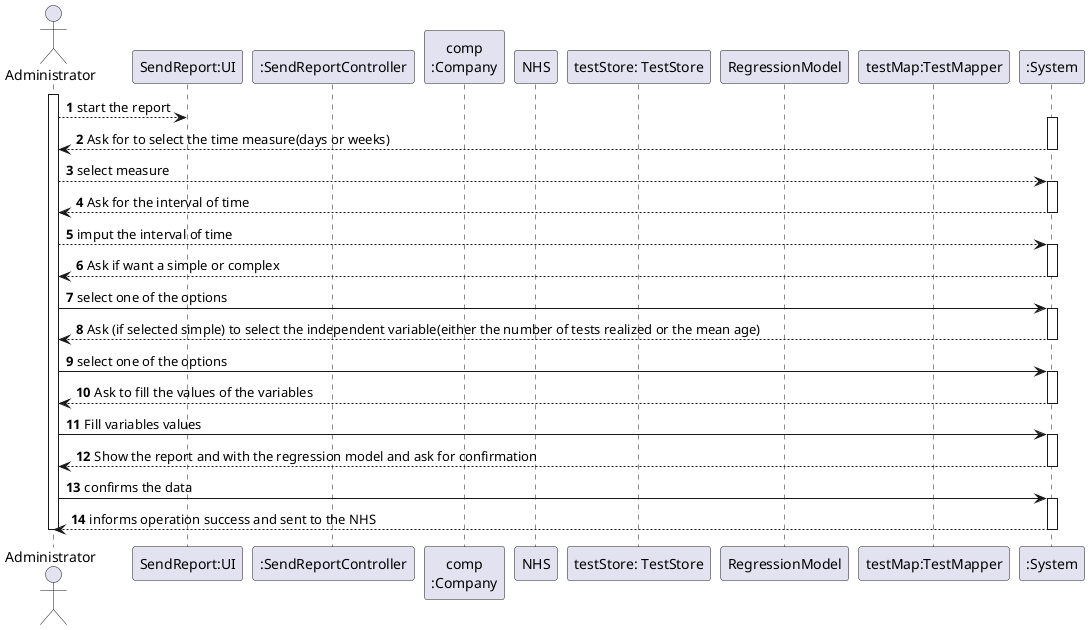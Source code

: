 @startuml
'https://plantuml.com/sequence-diagram

autonumber

actor "Administrator" as Ad
participant "SendReport:UI" as UI
participant ":SendReportController" as CTRL
participant "comp\n:Company" as COMP


participant "NHS" as  N

participant "testStore: TestStore" as TSTORE

participant "RegressionModel" as SAMPLE
participant "testMap:TestMapper" as TMAPPER

activate Ad
Ad--> UI : start the report
activate ":System"
":System"--> Ad : Ask for to select the time measure(days or weeks)
deactivate ":System"
Ad --> ":System" : select measure
activate ":System"
":System"--> Ad : Ask for the interval of time
deactivate ":System"
Ad --> ":System" : imput the interval of time
activate ":System"
":System" --> Ad : Ask if want a simple or complex
deactivate ":System"
Ad -> ":System" : select one of the options
activate ":System"
":System" --> Ad : Ask (if selected simple) to select the independent variable(either the number of tests realized or the mean age)
deactivate ":System"
Ad -> ":System" : select one of the options
activate ":System"
":System" --> Ad : Ask to fill the values of the variables
deactivate ":System"
Ad -> ":System" : Fill variables values
activate ":System"
":System" --> Ad : Show the report and with the regression model and ask for confirmation
deactivate ":System"
Ad -> ":System" :  confirms the data
activate ":System"
":System" --> Ad : informs operation success and sent to the NHS
deactivate ":System"

deactivate Ad
@enduml